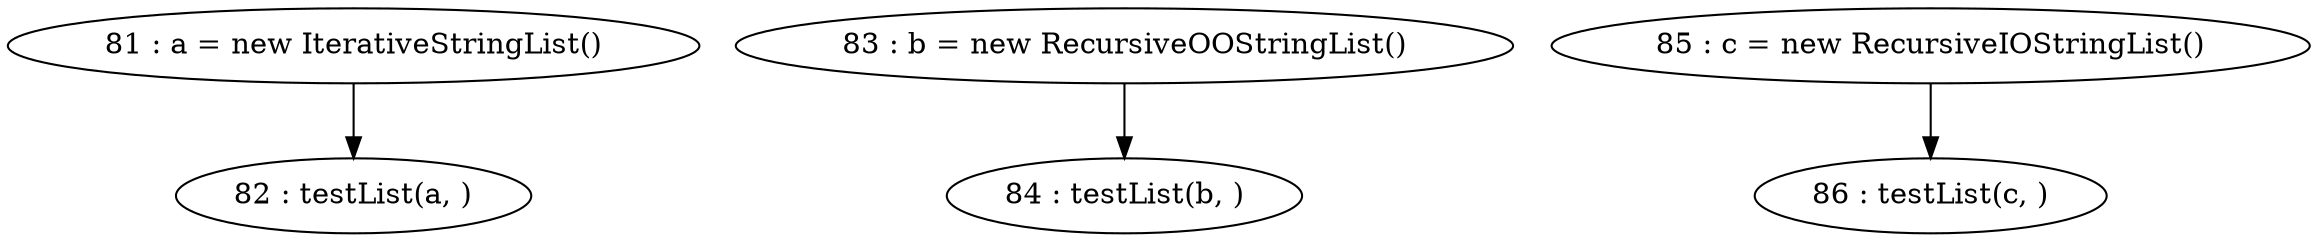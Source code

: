 digraph G {
"81 : a = new IterativeStringList()"
"81 : a = new IterativeStringList()" -> "82 : testList(a, )"
"82 : testList(a, )"
"83 : b = new RecursiveOOStringList()"
"83 : b = new RecursiveOOStringList()" -> "84 : testList(b, )"
"84 : testList(b, )"
"85 : c = new RecursiveIOStringList()"
"85 : c = new RecursiveIOStringList()" -> "86 : testList(c, )"
"86 : testList(c, )"
}
